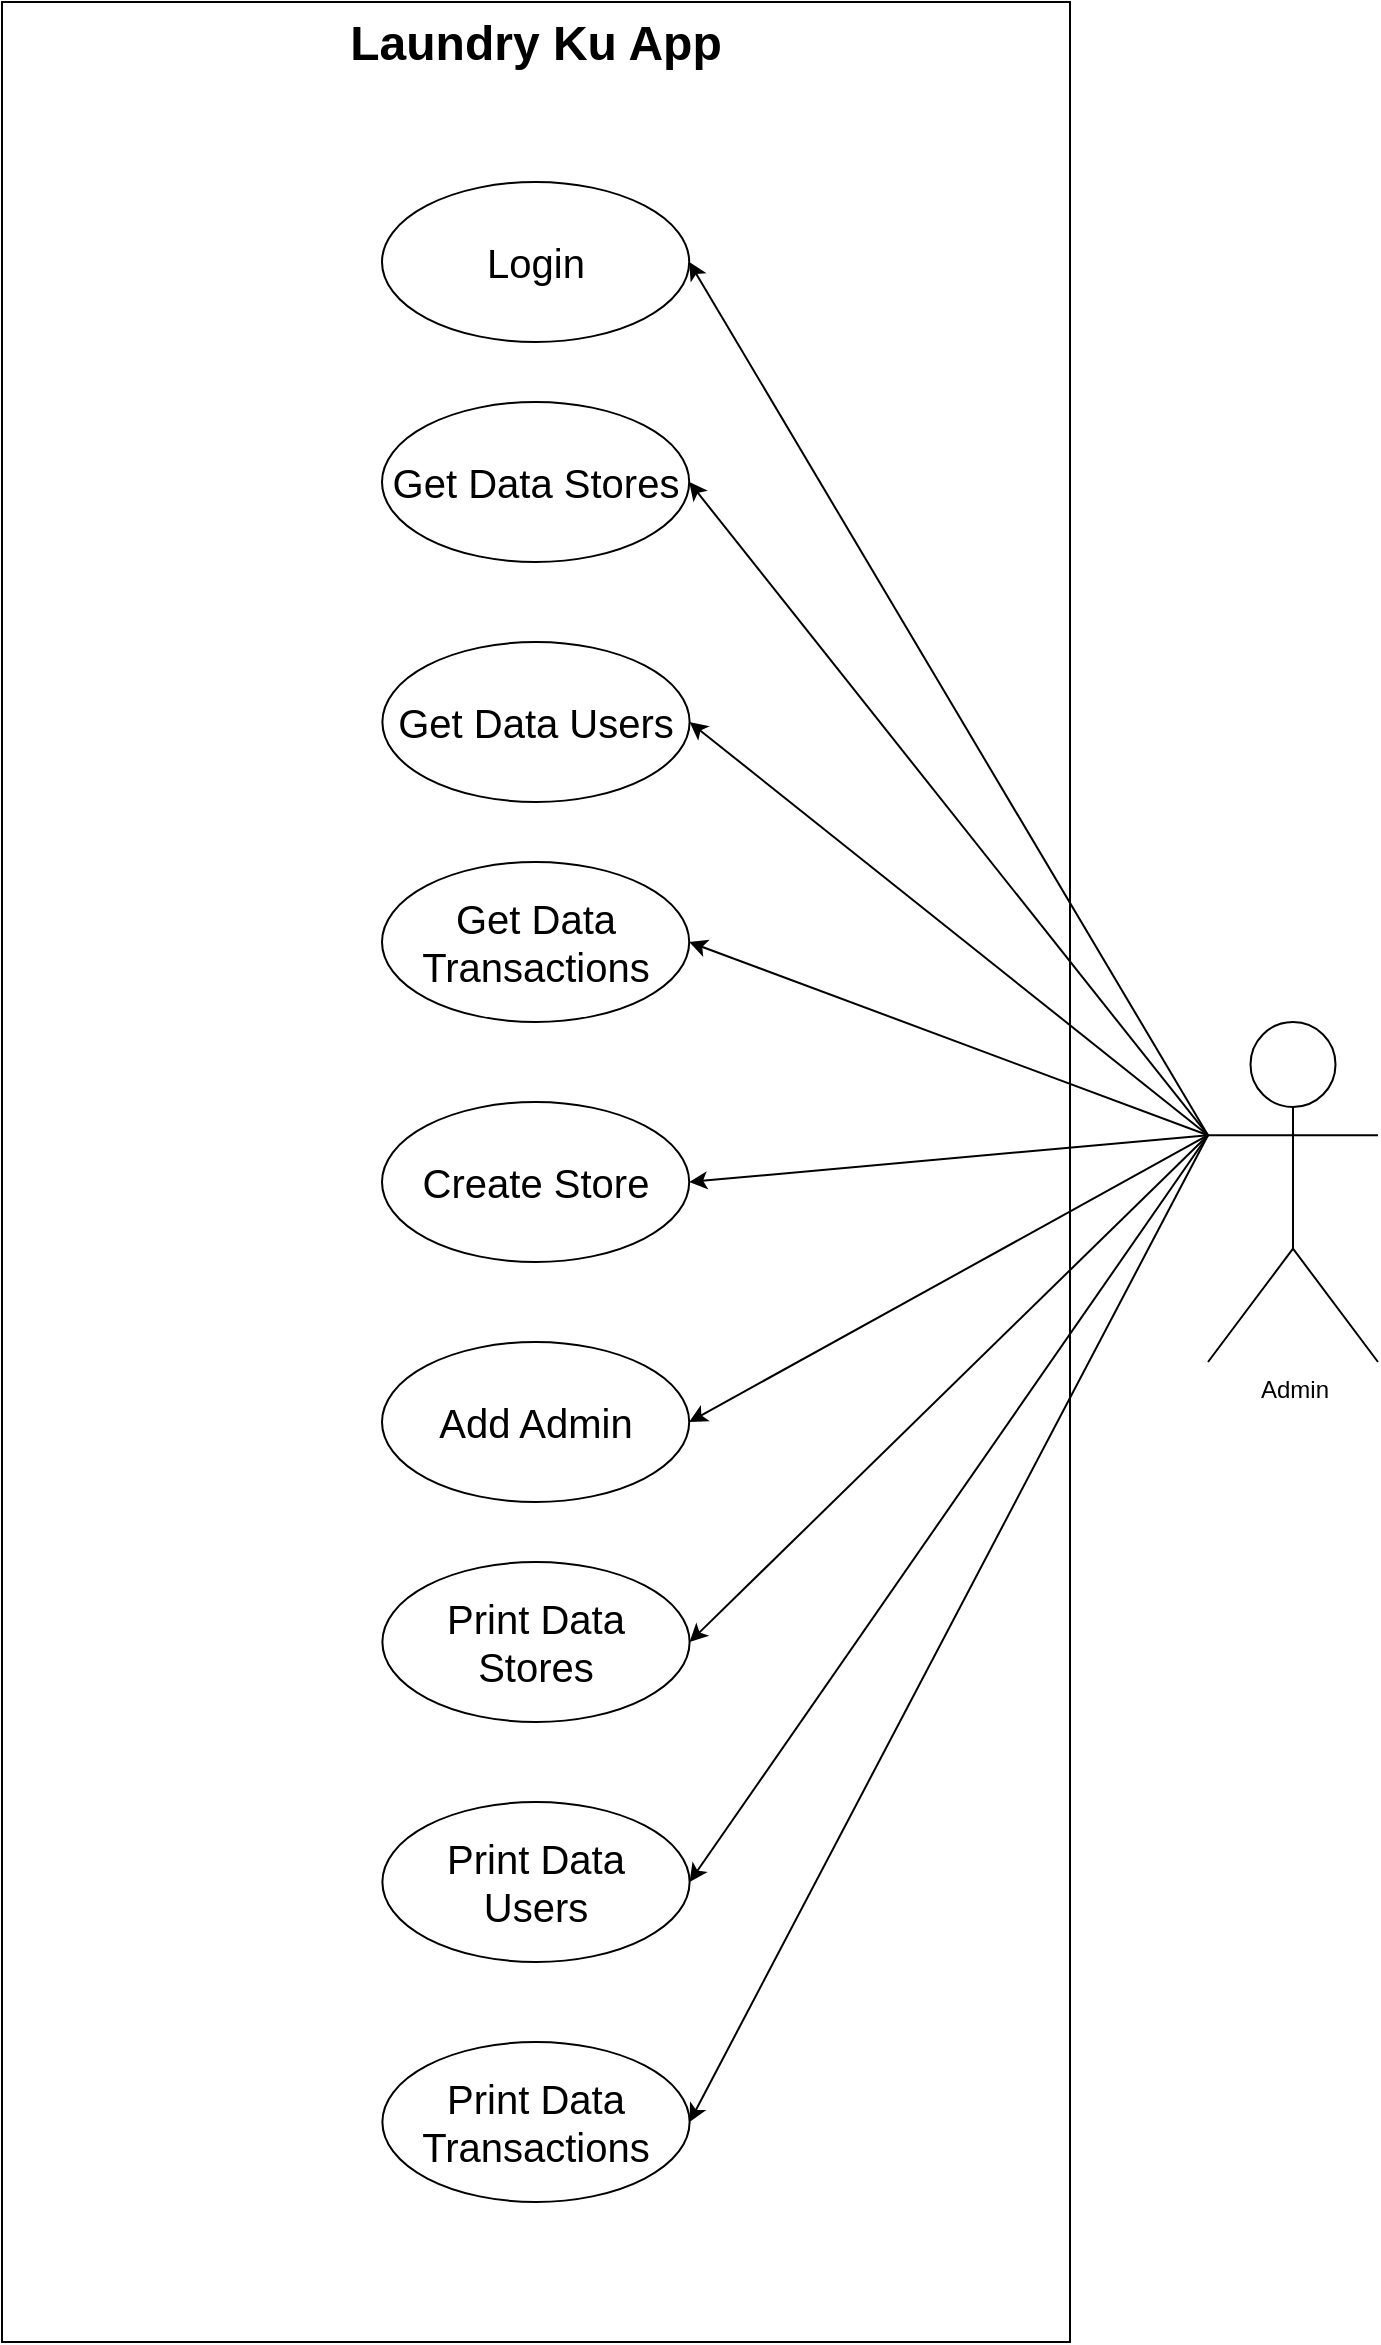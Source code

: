 <mxfile version="21.5.2" type="github">
  <diagram name="Page-1" id="sxwb1G97yiRCFdO_E4Wa">
    <mxGraphModel dx="2269" dy="1474" grid="1" gridSize="10" guides="1" tooltips="1" connect="1" arrows="1" fold="1" page="1" pageScale="1" pageWidth="827" pageHeight="1169" math="0" shadow="0">
      <root>
        <mxCell id="0" />
        <mxCell id="1" parent="0" />
        <mxCell id="lilgsmnHfV8MRSJmeCpG-7" value="&lt;font style=&quot;font-size: 24px;&quot;&gt;Laundry Ku App&lt;/font&gt;" style="shape=rect;html=1;verticalAlign=top;fontStyle=1;whiteSpace=wrap;align=center;movable=0;resizable=0;rotatable=0;deletable=0;editable=0;locked=1;connectable=0;" parent="1" vertex="1">
          <mxGeometry x="147" y="60" width="534" height="1170" as="geometry" />
        </mxCell>
        <mxCell id="vSBK6vUm9z5rZ2sJiHHF-12" style="rounded=0;orthogonalLoop=1;jettySize=auto;html=1;exitX=0;exitY=0.333;exitDx=0;exitDy=0;exitPerimeter=0;entryX=1;entryY=0.5;entryDx=0;entryDy=0;" edge="1" parent="1" source="lilgsmnHfV8MRSJmeCpG-2" target="lilgsmnHfV8MRSJmeCpG-8">
          <mxGeometry relative="1" as="geometry" />
        </mxCell>
        <mxCell id="vSBK6vUm9z5rZ2sJiHHF-13" style="rounded=0;orthogonalLoop=1;jettySize=auto;html=1;exitX=0;exitY=0.333;exitDx=0;exitDy=0;exitPerimeter=0;entryX=1;entryY=0.5;entryDx=0;entryDy=0;" edge="1" parent="1" source="lilgsmnHfV8MRSJmeCpG-2" target="lilgsmnHfV8MRSJmeCpG-22">
          <mxGeometry relative="1" as="geometry" />
        </mxCell>
        <mxCell id="vSBK6vUm9z5rZ2sJiHHF-14" style="rounded=0;orthogonalLoop=1;jettySize=auto;html=1;exitX=0;exitY=0.333;exitDx=0;exitDy=0;exitPerimeter=0;entryX=1;entryY=0.5;entryDx=0;entryDy=0;" edge="1" parent="1" source="lilgsmnHfV8MRSJmeCpG-2" target="lilgsmnHfV8MRSJmeCpG-19">
          <mxGeometry relative="1" as="geometry" />
        </mxCell>
        <mxCell id="vSBK6vUm9z5rZ2sJiHHF-15" style="rounded=0;orthogonalLoop=1;jettySize=auto;html=1;exitX=0;exitY=0.333;exitDx=0;exitDy=0;exitPerimeter=0;entryX=1;entryY=0.5;entryDx=0;entryDy=0;" edge="1" parent="1" source="lilgsmnHfV8MRSJmeCpG-2" target="lilgsmnHfV8MRSJmeCpG-21">
          <mxGeometry relative="1" as="geometry" />
        </mxCell>
        <mxCell id="vSBK6vUm9z5rZ2sJiHHF-16" style="rounded=0;orthogonalLoop=1;jettySize=auto;html=1;exitX=0;exitY=0.333;exitDx=0;exitDy=0;exitPerimeter=0;entryX=1;entryY=0.5;entryDx=0;entryDy=0;" edge="1" parent="1" source="lilgsmnHfV8MRSJmeCpG-2" target="lilgsmnHfV8MRSJmeCpG-16">
          <mxGeometry relative="1" as="geometry" />
        </mxCell>
        <mxCell id="vSBK6vUm9z5rZ2sJiHHF-17" style="rounded=0;orthogonalLoop=1;jettySize=auto;html=1;exitX=0;exitY=0.333;exitDx=0;exitDy=0;exitPerimeter=0;entryX=1;entryY=0.5;entryDx=0;entryDy=0;" edge="1" parent="1" source="lilgsmnHfV8MRSJmeCpG-2" target="lilgsmnHfV8MRSJmeCpG-14">
          <mxGeometry relative="1" as="geometry" />
        </mxCell>
        <mxCell id="vSBK6vUm9z5rZ2sJiHHF-18" style="rounded=0;orthogonalLoop=1;jettySize=auto;html=1;exitX=0;exitY=0.333;exitDx=0;exitDy=0;exitPerimeter=0;entryX=1;entryY=0.5;entryDx=0;entryDy=0;" edge="1" parent="1" source="lilgsmnHfV8MRSJmeCpG-2" target="lilgsmnHfV8MRSJmeCpG-17">
          <mxGeometry relative="1" as="geometry" />
        </mxCell>
        <mxCell id="vSBK6vUm9z5rZ2sJiHHF-19" style="rounded=0;orthogonalLoop=1;jettySize=auto;html=1;exitX=0;exitY=0.333;exitDx=0;exitDy=0;exitPerimeter=0;entryX=1;entryY=0.5;entryDx=0;entryDy=0;" edge="1" parent="1" source="lilgsmnHfV8MRSJmeCpG-2" target="lilgsmnHfV8MRSJmeCpG-20">
          <mxGeometry relative="1" as="geometry" />
        </mxCell>
        <mxCell id="vSBK6vUm9z5rZ2sJiHHF-20" style="rounded=0;orthogonalLoop=1;jettySize=auto;html=1;exitX=0;exitY=0.333;exitDx=0;exitDy=0;exitPerimeter=0;entryX=1;entryY=0.5;entryDx=0;entryDy=0;" edge="1" parent="1" source="lilgsmnHfV8MRSJmeCpG-2" target="vSBK6vUm9z5rZ2sJiHHF-1">
          <mxGeometry relative="1" as="geometry" />
        </mxCell>
        <mxCell id="lilgsmnHfV8MRSJmeCpG-2" value="Admin" style="shape=umlActor;html=1;verticalLabelPosition=bottom;verticalAlign=top;align=center;" parent="1" vertex="1">
          <mxGeometry x="750" y="570" width="85" height="170" as="geometry" />
        </mxCell>
        <mxCell id="lilgsmnHfV8MRSJmeCpG-8" value="Login" style="ellipse;whiteSpace=wrap;html=1;fontSize=20;" parent="1" vertex="1">
          <mxGeometry x="337" y="150" width="153.6" height="80" as="geometry" />
        </mxCell>
        <mxCell id="lilgsmnHfV8MRSJmeCpG-14" value="Add Admin" style="ellipse;whiteSpace=wrap;html=1;fontSize=20;" parent="1" vertex="1">
          <mxGeometry x="337" y="730" width="153.6" height="80" as="geometry" />
        </mxCell>
        <mxCell id="lilgsmnHfV8MRSJmeCpG-16" value="Create Store" style="ellipse;whiteSpace=wrap;html=1;fontSize=20;" parent="1" vertex="1">
          <mxGeometry x="337" y="610" width="153.6" height="80" as="geometry" />
        </mxCell>
        <mxCell id="lilgsmnHfV8MRSJmeCpG-17" value="Print Data &lt;br&gt;Stores" style="ellipse;whiteSpace=wrap;html=1;fontSize=20;" parent="1" vertex="1">
          <mxGeometry x="337.2" y="840" width="153.6" height="80" as="geometry" />
        </mxCell>
        <mxCell id="lilgsmnHfV8MRSJmeCpG-19" value="Get Data Users" style="ellipse;whiteSpace=wrap;html=1;fontSize=20;" parent="1" vertex="1">
          <mxGeometry x="337.2" y="380" width="153.6" height="80" as="geometry" />
        </mxCell>
        <mxCell id="lilgsmnHfV8MRSJmeCpG-20" value="Print Data &lt;br&gt;Users" style="ellipse;whiteSpace=wrap;html=1;fontSize=20;" parent="1" vertex="1">
          <mxGeometry x="337.2" y="960" width="153.6" height="80" as="geometry" />
        </mxCell>
        <mxCell id="lilgsmnHfV8MRSJmeCpG-21" value="Get Data Transactions" style="ellipse;whiteSpace=wrap;html=1;fontSize=20;" parent="1" vertex="1">
          <mxGeometry x="337" y="490" width="153.6" height="80" as="geometry" />
        </mxCell>
        <mxCell id="lilgsmnHfV8MRSJmeCpG-22" value="Get Data Stores" style="ellipse;whiteSpace=wrap;html=1;fontSize=20;" parent="1" vertex="1">
          <mxGeometry x="337" y="260" width="153.6" height="80" as="geometry" />
        </mxCell>
        <mxCell id="vSBK6vUm9z5rZ2sJiHHF-1" value="Print Data &lt;br&gt;Transactions" style="ellipse;whiteSpace=wrap;html=1;fontSize=20;" vertex="1" parent="1">
          <mxGeometry x="337.2" y="1080" width="153.6" height="80" as="geometry" />
        </mxCell>
      </root>
    </mxGraphModel>
  </diagram>
</mxfile>
